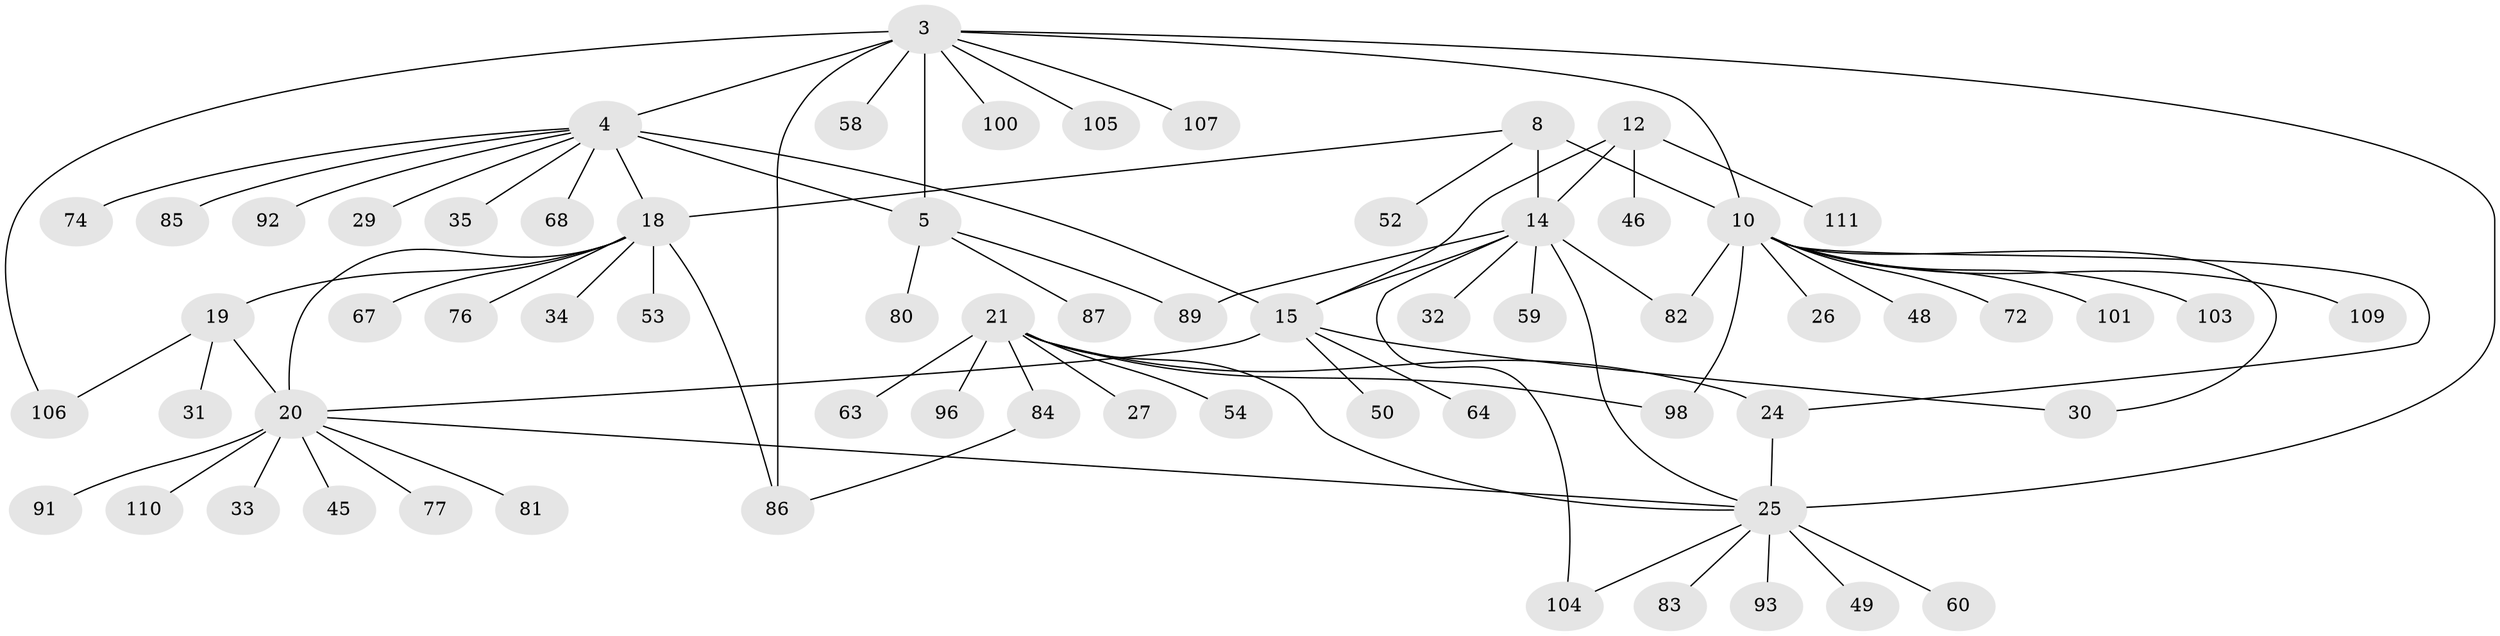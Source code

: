 // original degree distribution, {9: 0.02702702702702703, 6: 0.02702702702702703, 8: 0.05405405405405406, 12: 0.018018018018018018, 5: 0.07207207207207207, 7: 0.02702702702702703, 10: 0.009009009009009009, 4: 0.018018018018018018, 1: 0.5135135135135135, 2: 0.1891891891891892, 3: 0.04504504504504504}
// Generated by graph-tools (version 1.1) at 2025/58/03/04/25 21:58:18]
// undirected, 66 vertices, 83 edges
graph export_dot {
graph [start="1"]
  node [color=gray90,style=filled];
  3 [super="+1"];
  4;
  5 [super="+2"];
  8 [super="+7"];
  10 [super="+9"];
  12 [super="+11"];
  14 [super="+13"];
  15;
  18 [super="+17"];
  19 [super="+16"];
  20;
  21;
  24 [super="+23"];
  25 [super="+22"];
  26;
  27;
  29;
  30;
  31;
  32;
  33;
  34;
  35;
  45 [super="+37"];
  46;
  48;
  49 [super="+40"];
  50;
  52;
  53;
  54;
  58;
  59 [super="+42"];
  60;
  63;
  64;
  67;
  68;
  72 [super="+69"];
  74;
  76;
  77 [super="+57"];
  80;
  81;
  82 [super="+41"];
  83 [super="+62"];
  84 [super="+75"];
  85;
  86 [super="+51"];
  87;
  89;
  91;
  92;
  93 [super="+90"];
  96;
  98;
  100;
  101;
  103;
  104 [super="+102"];
  105 [super="+99"];
  106 [super="+97"];
  107 [super="+56"];
  109 [super="+94"];
  110;
  111 [super="+108"];
  3 -- 4 [weight=2];
  3 -- 5 [weight=4];
  3 -- 58;
  3 -- 100;
  3 -- 86 [weight=2];
  3 -- 25;
  3 -- 10;
  3 -- 107;
  3 -- 106;
  3 -- 105;
  4 -- 5 [weight=2];
  4 -- 15;
  4 -- 29;
  4 -- 35;
  4 -- 68;
  4 -- 74;
  4 -- 85;
  4 -- 92;
  4 -- 18;
  5 -- 80;
  5 -- 87;
  5 -- 89;
  8 -- 10 [weight=6];
  8 -- 52;
  8 -- 14;
  8 -- 18;
  10 -- 24;
  10 -- 101;
  10 -- 82;
  10 -- 98;
  10 -- 103;
  10 -- 48;
  10 -- 26;
  10 -- 30;
  10 -- 72;
  10 -- 109;
  12 -- 14 [weight=4];
  12 -- 15 [weight=2];
  12 -- 46;
  12 -- 111;
  14 -- 15 [weight=2];
  14 -- 89;
  14 -- 25;
  14 -- 32;
  14 -- 82;
  14 -- 59;
  14 -- 104;
  15 -- 20;
  15 -- 30;
  15 -- 50;
  15 -- 64;
  18 -- 19 [weight=4];
  18 -- 20 [weight=2];
  18 -- 34;
  18 -- 53;
  18 -- 67;
  18 -- 76;
  18 -- 86;
  19 -- 20 [weight=2];
  19 -- 31;
  19 -- 106;
  20 -- 33;
  20 -- 81;
  20 -- 91;
  20 -- 110;
  20 -- 25;
  20 -- 45;
  20 -- 77;
  21 -- 24 [weight=2];
  21 -- 25 [weight=2];
  21 -- 27;
  21 -- 54;
  21 -- 63;
  21 -- 96;
  21 -- 98;
  21 -- 84;
  24 -- 25 [weight=4];
  25 -- 60;
  25 -- 49;
  25 -- 83;
  25 -- 93;
  25 -- 104;
  84 -- 86;
}
